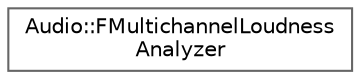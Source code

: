 digraph "Graphical Class Hierarchy"
{
 // INTERACTIVE_SVG=YES
 // LATEX_PDF_SIZE
  bgcolor="transparent";
  edge [fontname=Helvetica,fontsize=10,labelfontname=Helvetica,labelfontsize=10];
  node [fontname=Helvetica,fontsize=10,shape=box,height=0.2,width=0.4];
  rankdir="LR";
  Node0 [id="Node000000",label="Audio::FMultichannelLoudness\lAnalyzer",height=0.2,width=0.4,color="grey40", fillcolor="white", style="filled",URL="$d1/d9b/classAudio_1_1FMultichannelLoudnessAnalyzer.html",tooltip="FMultichannelLoudnessAnalyzer."];
}

